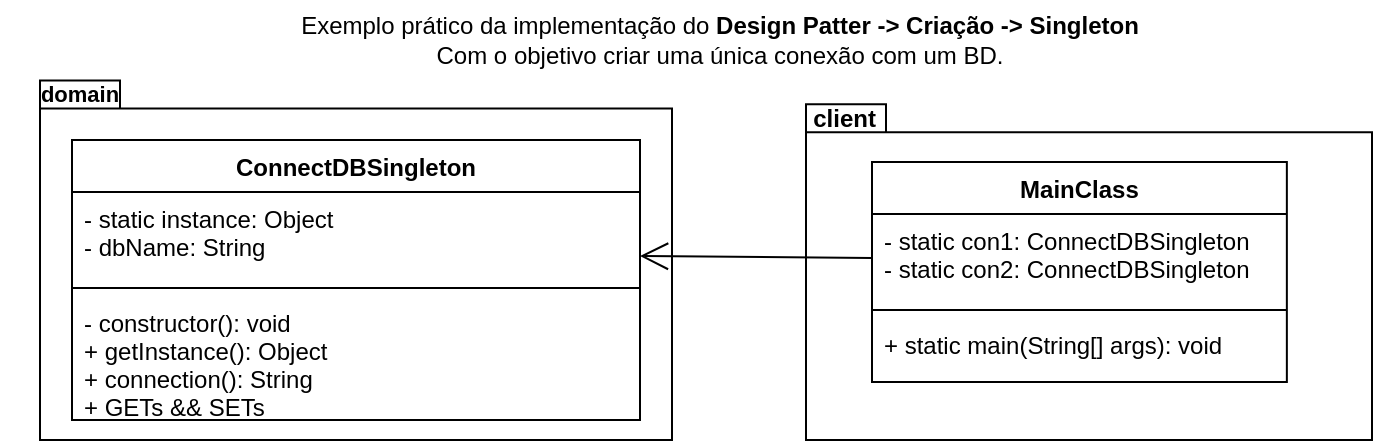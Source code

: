 <mxfile version="14.6.13" type="device"><diagram id="3Jl-6oLxbNGBqrzTpUlE" name="Page-1"><mxGraphModel dx="1422" dy="762" grid="1" gridSize="10" guides="1" tooltips="1" connect="1" arrows="1" fold="1" page="1" pageScale="1" pageWidth="827" pageHeight="1169" math="0" shadow="0"><root><mxCell id="0"/><mxCell id="1" parent="0"/><mxCell id="9ERpo9M-SZPN5NaLQxtx-35" value="" style="shape=folder;fontStyle=1;spacingTop=10;tabWidth=40;tabHeight=14;tabPosition=left;html=1;" parent="1" vertex="1"><mxGeometry x="457" y="62.1" width="283" height="167.9" as="geometry"/></mxCell><mxCell id="9ERpo9M-SZPN5NaLQxtx-31" value="" style="shape=folder;fontStyle=1;spacingTop=10;tabWidth=40;tabHeight=14;tabPosition=left;html=1;" parent="1" vertex="1"><mxGeometry x="74" y="50.19" width="316" height="179.81" as="geometry"/></mxCell><mxCell id="9ERpo9M-SZPN5NaLQxtx-1" value="Exemplo prático da implementação do &lt;b&gt;Design Patter -&amp;gt; Criação -&amp;gt; Singleton&lt;/b&gt;&lt;br&gt;Com o objetivo criar uma única conexão com um BD." style="text;html=1;strokeColor=none;fillColor=none;align=center;verticalAlign=middle;whiteSpace=wrap;rounded=0;" parent="1" vertex="1"><mxGeometry x="169" y="10" width="490" height="40" as="geometry"/></mxCell><mxCell id="9ERpo9M-SZPN5NaLQxtx-7" value="ConnectDBSingleton" style="swimlane;fontStyle=1;align=center;verticalAlign=top;childLayout=stackLayout;horizontal=1;startSize=26;horizontalStack=0;resizeParent=1;resizeParentMax=0;resizeLast=0;collapsible=1;marginBottom=0;" parent="1" vertex="1"><mxGeometry x="90" y="80" width="284" height="140" as="geometry"/></mxCell><mxCell id="9ERpo9M-SZPN5NaLQxtx-8" value="- static instance: Object&#10;- dbName: String" style="text;strokeColor=none;fillColor=none;align=left;verticalAlign=top;spacingLeft=4;spacingRight=4;overflow=hidden;rotatable=0;points=[[0,0.5],[1,0.5]];portConstraint=eastwest;" parent="9ERpo9M-SZPN5NaLQxtx-7" vertex="1"><mxGeometry y="26" width="284" height="44" as="geometry"/></mxCell><mxCell id="9ERpo9M-SZPN5NaLQxtx-9" value="" style="line;strokeWidth=1;fillColor=none;align=left;verticalAlign=middle;spacingTop=-1;spacingLeft=3;spacingRight=3;rotatable=0;labelPosition=right;points=[];portConstraint=eastwest;" parent="9ERpo9M-SZPN5NaLQxtx-7" vertex="1"><mxGeometry y="70" width="284" height="8" as="geometry"/></mxCell><mxCell id="9ERpo9M-SZPN5NaLQxtx-10" value="- constructor(): void&#10;+ getInstance(): Object&#10;+ connection(): String&#10;+ GETs &amp;&amp; SETs" style="text;strokeColor=none;fillColor=none;align=left;verticalAlign=top;spacingLeft=4;spacingRight=4;overflow=hidden;rotatable=0;points=[[0,0.5],[1,0.5]];portConstraint=eastwest;" parent="9ERpo9M-SZPN5NaLQxtx-7" vertex="1"><mxGeometry y="78" width="284" height="62" as="geometry"/></mxCell><mxCell id="9ERpo9M-SZPN5NaLQxtx-47" value="" style="endArrow=open;endFill=1;endSize=12;html=1;exitX=0;exitY=0.5;exitDx=0;exitDy=0;" parent="1" source="9ERpo9M-SZPN5NaLQxtx-42" edge="1"><mxGeometry width="160" relative="1" as="geometry"><mxPoint x="537.42" y="347.48" as="sourcePoint"/><mxPoint x="374" y="138" as="targetPoint"/></mxGeometry></mxCell><mxCell id="9ERpo9M-SZPN5NaLQxtx-32" value="domain" style="text;align=center;fontStyle=1;verticalAlign=middle;spacingLeft=3;spacingRight=3;strokeColor=none;rotatable=0;points=[[0,0.5],[1,0.5]];portConstraint=eastwest;fontSize=11;" parent="1" vertex="1"><mxGeometry x="54" y="43" width="80" height="26.708" as="geometry"/></mxCell><mxCell id="9ERpo9M-SZPN5NaLQxtx-36" value="client" style="text;align=center;fontStyle=1;verticalAlign=middle;spacingLeft=3;spacingRight=3;strokeColor=none;rotatable=0;points=[[0,0.5],[1,0.5]];portConstraint=eastwest;" parent="1" vertex="1"><mxGeometry x="450" y="60.752" width="52.571" height="15.586" as="geometry"/></mxCell><mxCell id="9ERpo9M-SZPN5NaLQxtx-41" value="MainClass" style="swimlane;fontStyle=1;align=center;verticalAlign=top;childLayout=stackLayout;horizontal=1;startSize=26;horizontalStack=0;resizeParent=1;resizeParentMax=0;resizeLast=0;collapsible=1;marginBottom=0;" parent="1" vertex="1"><mxGeometry x="490" y="91.05" width="207.43" height="110" as="geometry"/></mxCell><mxCell id="9ERpo9M-SZPN5NaLQxtx-42" value="- static con1: ConnectDBSingleton&#10;- static con2: ConnectDBSingleton" style="text;strokeColor=none;fillColor=none;align=left;verticalAlign=top;spacingLeft=4;spacingRight=4;overflow=hidden;rotatable=0;points=[[0,0.5],[1,0.5]];portConstraint=eastwest;" parent="9ERpo9M-SZPN5NaLQxtx-41" vertex="1"><mxGeometry y="26" width="207.43" height="44" as="geometry"/></mxCell><mxCell id="9ERpo9M-SZPN5NaLQxtx-43" value="" style="line;strokeWidth=1;fillColor=none;align=left;verticalAlign=middle;spacingTop=-1;spacingLeft=3;spacingRight=3;rotatable=0;labelPosition=right;points=[];portConstraint=eastwest;" parent="9ERpo9M-SZPN5NaLQxtx-41" vertex="1"><mxGeometry y="70" width="207.43" height="8" as="geometry"/></mxCell><mxCell id="9ERpo9M-SZPN5NaLQxtx-44" value="+ static main(String[] args): void" style="text;strokeColor=none;fillColor=none;align=left;verticalAlign=top;spacingLeft=4;spacingRight=4;overflow=hidden;rotatable=0;points=[[0,0.5],[1,0.5]];portConstraint=eastwest;" parent="9ERpo9M-SZPN5NaLQxtx-41" vertex="1"><mxGeometry y="78" width="207.43" height="32" as="geometry"/></mxCell></root></mxGraphModel></diagram></mxfile>